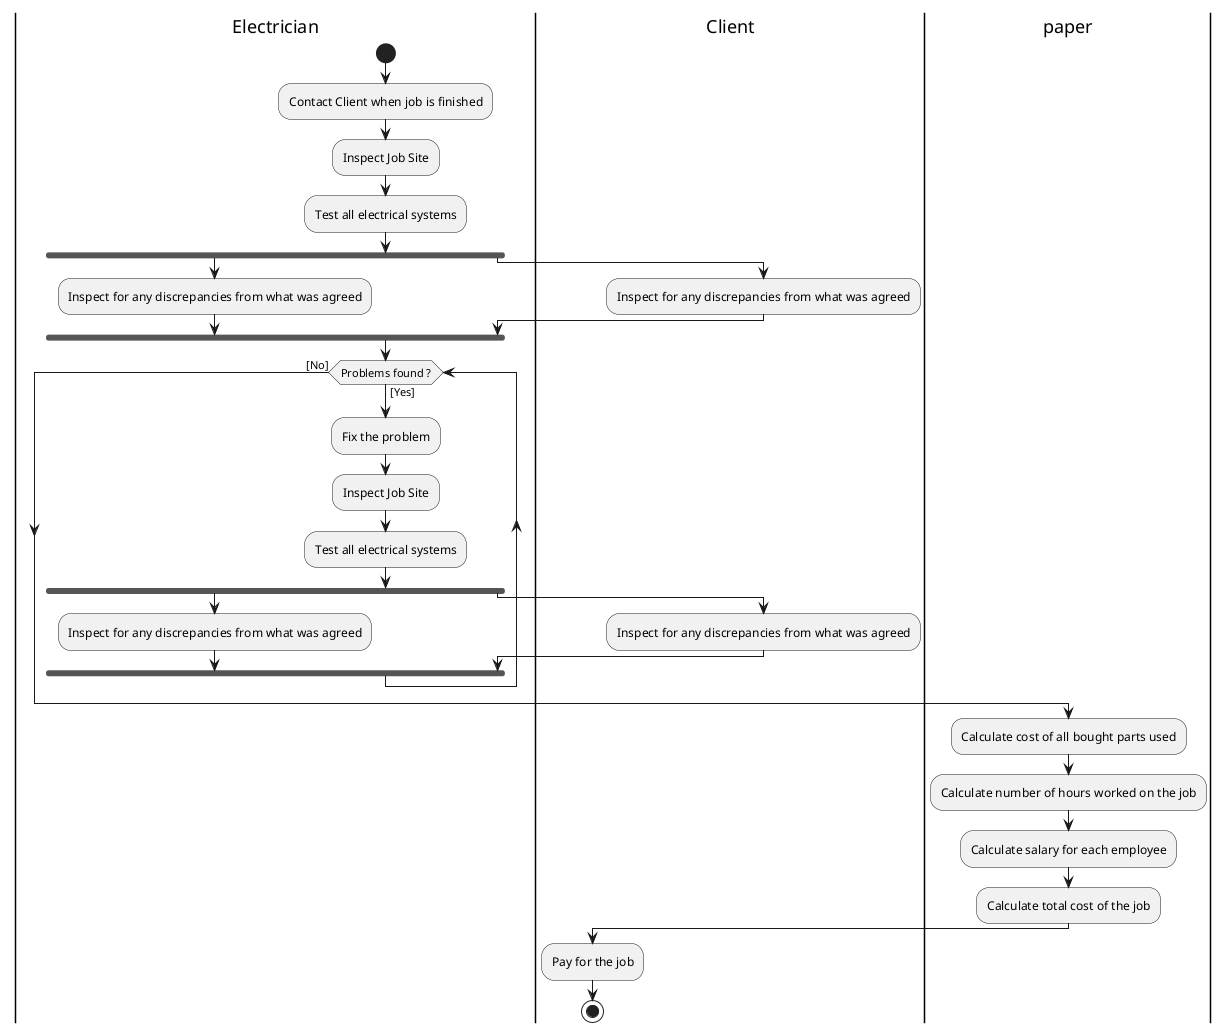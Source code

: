 @startuml
|Electrician|

start
         |Electrician|
         :Contact Client when job is finished;

         :Inspect Job Site;
         :Test all electrical systems;
         fork
         :Inspect for any discrepancies from what was agreed;
         fork again
         |Client|
         :Inspect for any discrepancies from what was agreed;
         |Electrician|
         end fork
  while (Problems found ?) is ([Yes])
          |Electrician|
          :Fix the problem;
          |Electrician|
          :Inspect Job Site;
          :Test all electrical systems;
           fork
                  :Inspect for any discrepancies from what was agreed;
                  fork again
                  |Client|
                  :Inspect for any discrepancies from what was agreed;
                  |Electrician|
                  end fork
  endwhile ([No]);
    |paper|
    :Calculate cost of all bought parts used;
    :Calculate number of hours worked on the job;
    :Calculate salary for each employee;
    :Calculate total cost of the job;

    |Client|
    :Pay for the job;



stop
@enduml
